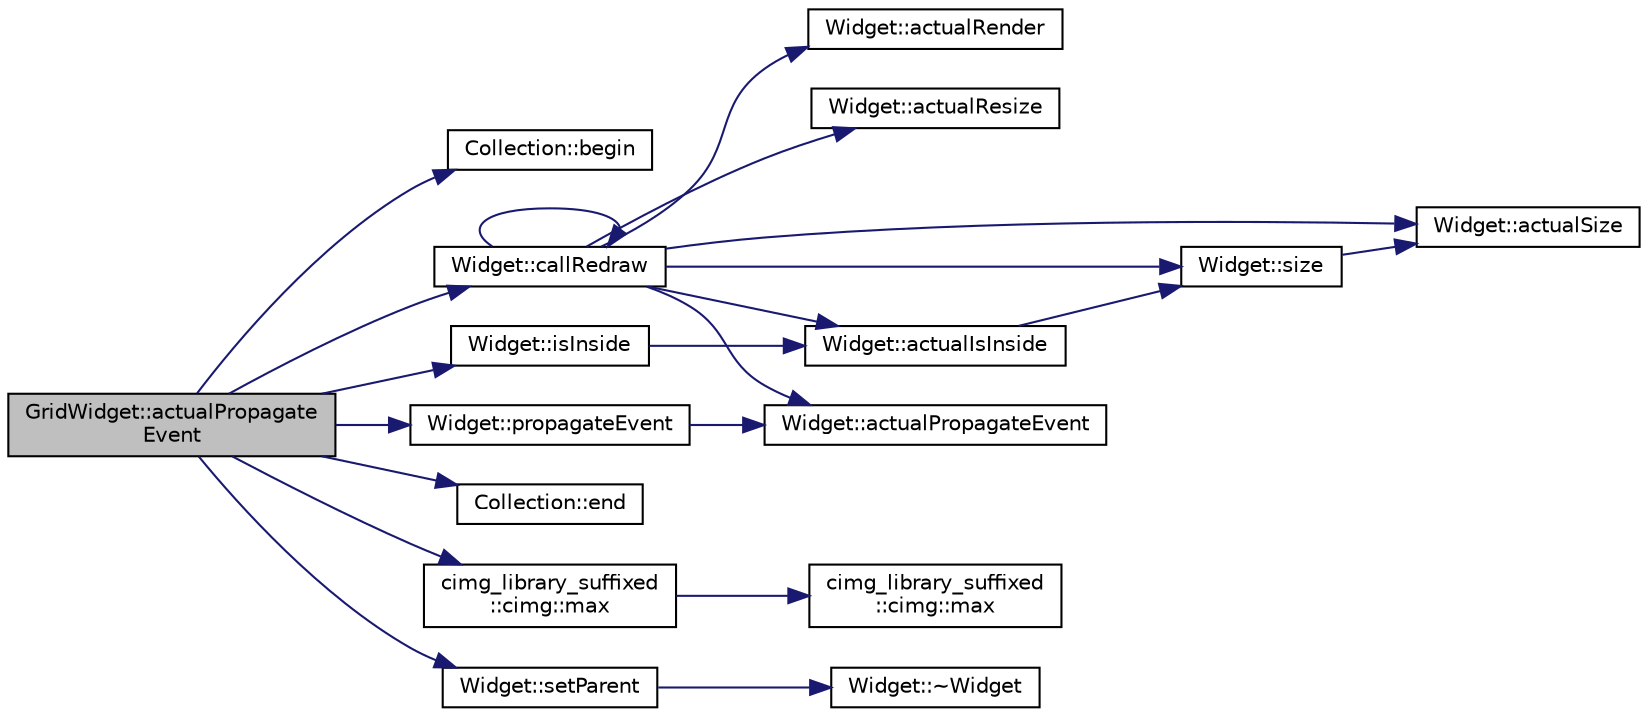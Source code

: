 digraph "GridWidget::actualPropagateEvent"
{
 // INTERACTIVE_SVG=YES
  edge [fontname="Helvetica",fontsize="10",labelfontname="Helvetica",labelfontsize="10"];
  node [fontname="Helvetica",fontsize="10",shape=record];
  rankdir="LR";
  Node22 [label="GridWidget::actualPropagate\lEvent",height=0.2,width=0.4,color="black", fillcolor="grey75", style="filled", fontcolor="black"];
  Node22 -> Node23 [color="midnightblue",fontsize="10",style="solid",fontname="Helvetica"];
  Node23 [label="Collection::begin",height=0.2,width=0.4,color="black", fillcolor="white", style="filled",URL="$class_collection.html#a4abc73f8e31a499a22b25d42b7a4fe8c"];
  Node22 -> Node24 [color="midnightblue",fontsize="10",style="solid",fontname="Helvetica"];
  Node24 [label="Widget::callRedraw",height=0.2,width=0.4,color="black", fillcolor="white", style="filled",URL="$class_widget.html#a210d4c8e3ea02cb777c6e3ad7fdc22b3"];
  Node24 -> Node24 [color="midnightblue",fontsize="10",style="solid",fontname="Helvetica"];
  Node24 -> Node25 [color="midnightblue",fontsize="10",style="solid",fontname="Helvetica"];
  Node25 [label="Widget::actualRender",height=0.2,width=0.4,color="black", fillcolor="white", style="filled",URL="$class_widget.html#a5ff4883144670b8c93b41e440e3d4446"];
  Node24 -> Node26 [color="midnightblue",fontsize="10",style="solid",fontname="Helvetica"];
  Node26 [label="Widget::actualResize",height=0.2,width=0.4,color="black", fillcolor="white", style="filled",URL="$class_widget.html#a1a3ac9ff4f7c19c19a9886219b6dda2e"];
  Node24 -> Node27 [color="midnightblue",fontsize="10",style="solid",fontname="Helvetica"];
  Node27 [label="Widget::size",height=0.2,width=0.4,color="black", fillcolor="white", style="filled",URL="$class_widget.html#aea985c025ef9b1210d0e3ab7d9c075ea"];
  Node27 -> Node28 [color="midnightblue",fontsize="10",style="solid",fontname="Helvetica"];
  Node28 [label="Widget::actualSize",height=0.2,width=0.4,color="black", fillcolor="white", style="filled",URL="$class_widget.html#aa6225b5a14e5861cc2cd98c737841854"];
  Node24 -> Node28 [color="midnightblue",fontsize="10",style="solid",fontname="Helvetica"];
  Node24 -> Node29 [color="midnightblue",fontsize="10",style="solid",fontname="Helvetica"];
  Node29 [label="Widget::actualPropagateEvent",height=0.2,width=0.4,color="black", fillcolor="white", style="filled",URL="$class_widget.html#a92906f698fd94c2f777e46c1480967fc"];
  Node24 -> Node30 [color="midnightblue",fontsize="10",style="solid",fontname="Helvetica"];
  Node30 [label="Widget::actualIsInside",height=0.2,width=0.4,color="black", fillcolor="white", style="filled",URL="$class_widget.html#af5851078b2f0c2f14a9bf377e535340f"];
  Node30 -> Node27 [color="midnightblue",fontsize="10",style="solid",fontname="Helvetica"];
  Node22 -> Node31 [color="midnightblue",fontsize="10",style="solid",fontname="Helvetica"];
  Node31 [label="Collection::end",height=0.2,width=0.4,color="black", fillcolor="white", style="filled",URL="$class_collection.html#ab5b98f651d0f49cde1be067c69c52e89"];
  Node22 -> Node32 [color="midnightblue",fontsize="10",style="solid",fontname="Helvetica"];
  Node32 [label="Widget::isInside",height=0.2,width=0.4,color="black", fillcolor="white", style="filled",URL="$class_widget.html#ae5b0e7b391d855a3f75f166bb20253a8"];
  Node32 -> Node30 [color="midnightblue",fontsize="10",style="solid",fontname="Helvetica"];
  Node22 -> Node33 [color="midnightblue",fontsize="10",style="solid",fontname="Helvetica"];
  Node33 [label="cimg_library_suffixed\l::cimg::max",height=0.2,width=0.4,color="black", fillcolor="white", style="filled",URL="$namespacecimg__library__suffixed_1_1cimg.html#aae5df5731fe5a367cec402071108c11c",tooltip="Return the maximum between three values. "];
  Node33 -> Node34 [color="midnightblue",fontsize="10",style="solid",fontname="Helvetica"];
  Node34 [label="cimg_library_suffixed\l::cimg::max",height=0.2,width=0.4,color="black", fillcolor="white", style="filled",URL="$namespacecimg__library__suffixed_1_1cimg.html#a4b4cabc621d732787bca13016ea8026a",tooltip="Return the maximum between four values. "];
  Node22 -> Node35 [color="midnightblue",fontsize="10",style="solid",fontname="Helvetica"];
  Node35 [label="Widget::propagateEvent",height=0.2,width=0.4,color="black", fillcolor="white", style="filled",URL="$class_widget.html#aa36c39c4ce428813dcbb13060b5d8ab0"];
  Node35 -> Node29 [color="midnightblue",fontsize="10",style="solid",fontname="Helvetica"];
  Node22 -> Node36 [color="midnightblue",fontsize="10",style="solid",fontname="Helvetica"];
  Node36 [label="Widget::setParent",height=0.2,width=0.4,color="black", fillcolor="white", style="filled",URL="$class_widget.html#a0dd3c167cde2b8ef9ffbd95067fbb3f6"];
  Node36 -> Node37 [color="midnightblue",fontsize="10",style="solid",fontname="Helvetica"];
  Node37 [label="Widget::~Widget",height=0.2,width=0.4,color="black", fillcolor="white", style="filled",URL="$class_widget.html#abe38c3c1fbcde4c705d76d58208ceb52"];
}
